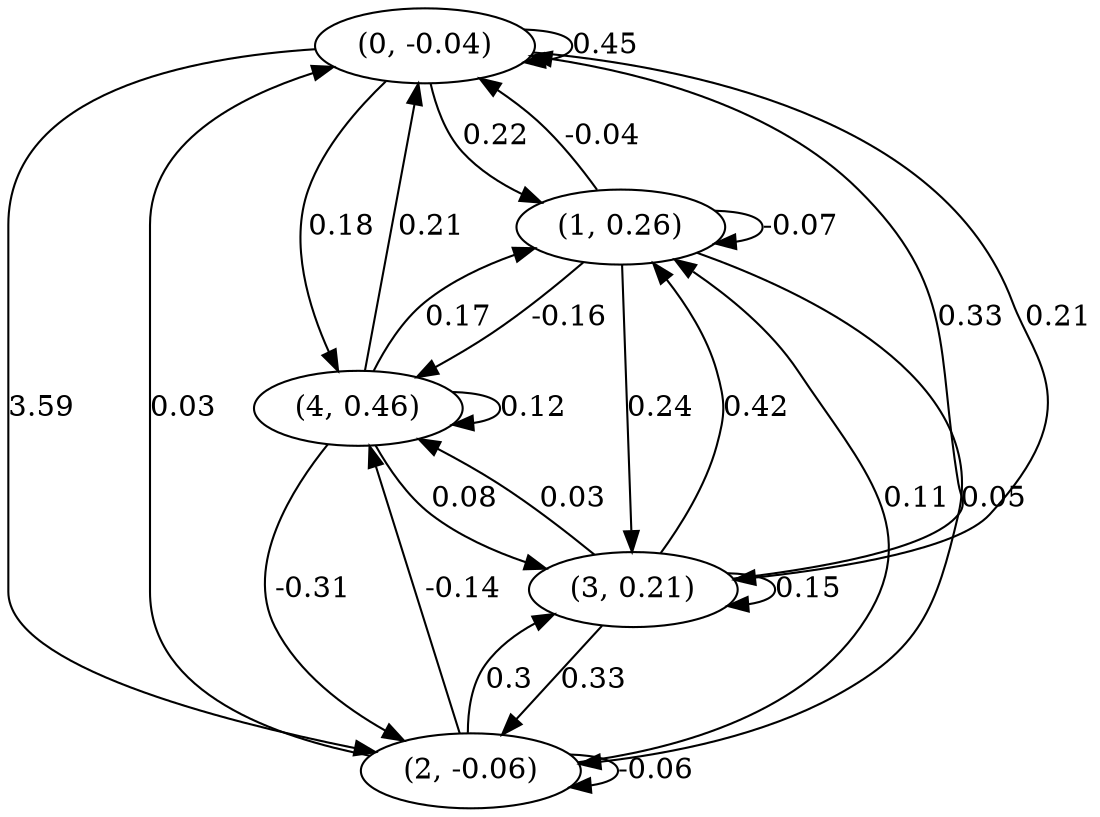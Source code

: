 digraph {
    0 [ label = "(0, -0.04)" ]
    1 [ label = "(1, 0.26)" ]
    2 [ label = "(2, -0.06)" ]
    3 [ label = "(3, 0.21)" ]
    4 [ label = "(4, 0.46)" ]
    0 -> 0 [ label = "0.45" ]
    1 -> 1 [ label = "-0.07" ]
    2 -> 2 [ label = "-0.06" ]
    3 -> 3 [ label = "0.15" ]
    4 -> 4 [ label = "0.12" ]
    1 -> 0 [ label = "-0.04" ]
    2 -> 0 [ label = "0.03" ]
    3 -> 0 [ label = "0.33" ]
    4 -> 0 [ label = "0.21" ]
    0 -> 1 [ label = "0.22" ]
    2 -> 1 [ label = "0.11" ]
    3 -> 1 [ label = "0.42" ]
    4 -> 1 [ label = "0.17" ]
    0 -> 2 [ label = "3.59" ]
    1 -> 2 [ label = "0.05" ]
    3 -> 2 [ label = "0.33" ]
    4 -> 2 [ label = "-0.31" ]
    0 -> 3 [ label = "0.21" ]
    1 -> 3 [ label = "0.24" ]
    2 -> 3 [ label = "0.3" ]
    4 -> 3 [ label = "0.08" ]
    0 -> 4 [ label = "0.18" ]
    1 -> 4 [ label = "-0.16" ]
    2 -> 4 [ label = "-0.14" ]
    3 -> 4 [ label = "0.03" ]
}

